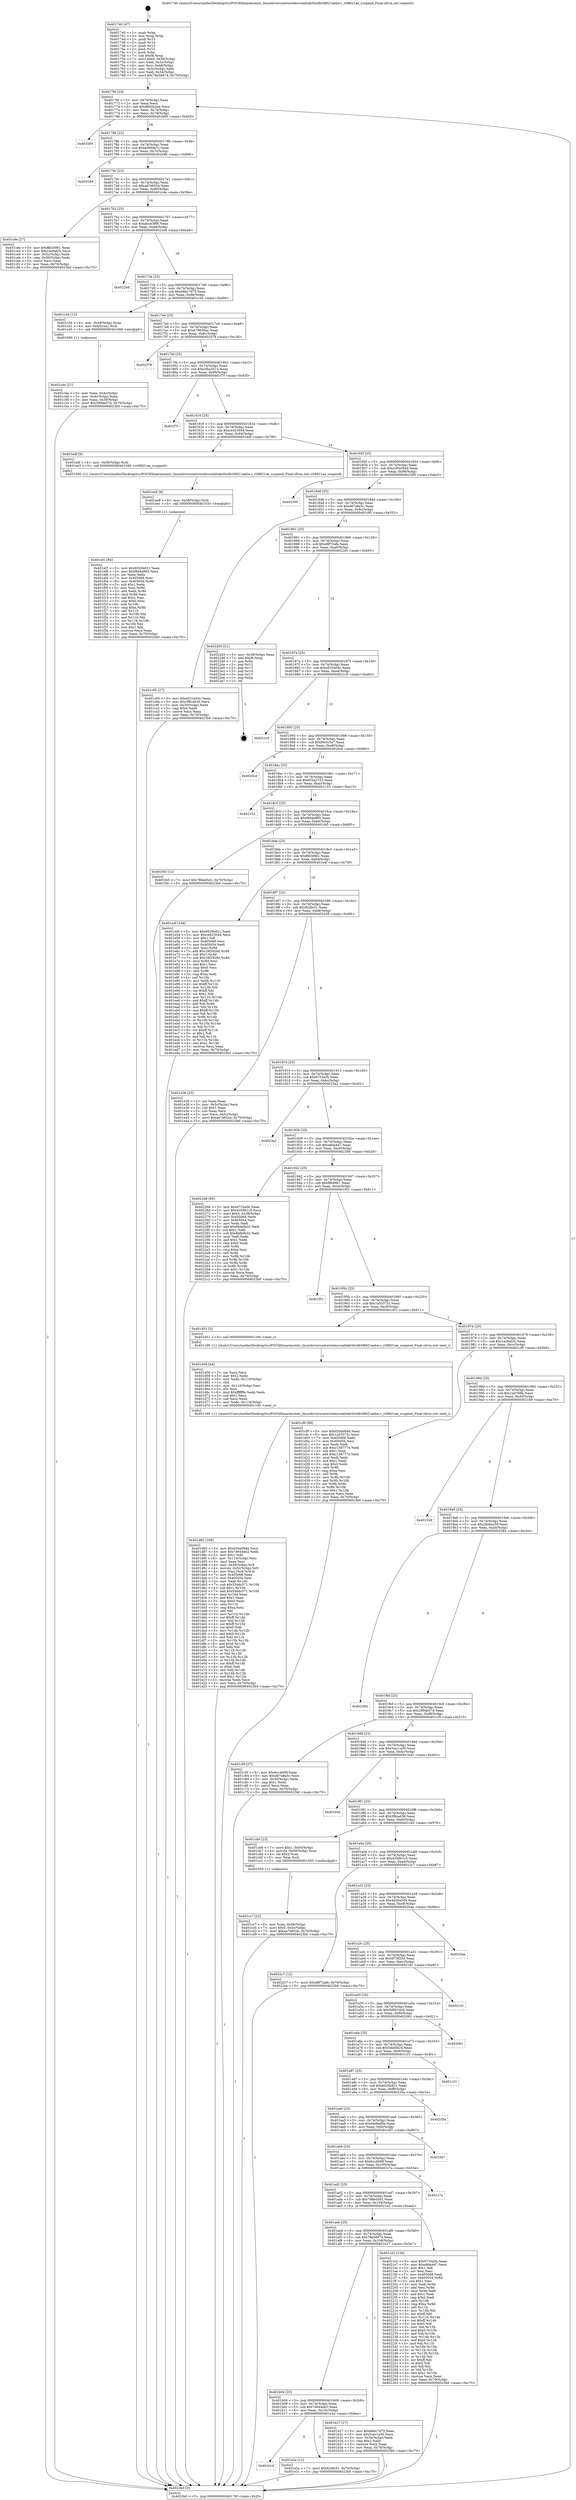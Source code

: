 digraph "0x401740" {
  label = "0x401740 (/mnt/c/Users/mathe/Desktop/tcc/POCII/binaries/extr_linuxdriversnetwirelessrealtekrtlwifirtl8821aehw.c_rtl8821ae_suspend_Final-ollvm.out::main(0))"
  labelloc = "t"
  node[shape=record]

  Entry [label="",width=0.3,height=0.3,shape=circle,fillcolor=black,style=filled]
  "0x40176f" [label="{
     0x40176f [23]\l
     | [instrs]\l
     &nbsp;&nbsp;0x40176f \<+3\>: mov -0x70(%rbp),%eax\l
     &nbsp;&nbsp;0x401772 \<+2\>: mov %eax,%ecx\l
     &nbsp;&nbsp;0x401774 \<+6\>: sub $0x9b92b2ea,%ecx\l
     &nbsp;&nbsp;0x40177a \<+3\>: mov %eax,-0x74(%rbp)\l
     &nbsp;&nbsp;0x40177d \<+3\>: mov %ecx,-0x78(%rbp)\l
     &nbsp;&nbsp;0x401780 \<+6\>: je 0000000000401b95 \<main+0x455\>\l
  }"]
  "0x401b95" [label="{
     0x401b95\l
  }", style=dashed]
  "0x401786" [label="{
     0x401786 [22]\l
     | [instrs]\l
     &nbsp;&nbsp;0x401786 \<+5\>: jmp 000000000040178b \<main+0x4b\>\l
     &nbsp;&nbsp;0x40178b \<+3\>: mov -0x74(%rbp),%eax\l
     &nbsp;&nbsp;0x40178e \<+5\>: sub $0xa0084e7c,%eax\l
     &nbsp;&nbsp;0x401793 \<+3\>: mov %eax,-0x7c(%rbp)\l
     &nbsp;&nbsp;0x401796 \<+6\>: je 0000000000402046 \<main+0x906\>\l
  }"]
  Exit [label="",width=0.3,height=0.3,shape=circle,fillcolor=black,style=filled,peripheries=2]
  "0x402046" [label="{
     0x402046\l
  }", style=dashed]
  "0x40179c" [label="{
     0x40179c [22]\l
     | [instrs]\l
     &nbsp;&nbsp;0x40179c \<+5\>: jmp 00000000004017a1 \<main+0x61\>\l
     &nbsp;&nbsp;0x4017a1 \<+3\>: mov -0x74(%rbp),%eax\l
     &nbsp;&nbsp;0x4017a4 \<+5\>: sub $0xaa7e652e,%eax\l
     &nbsp;&nbsp;0x4017a9 \<+3\>: mov %eax,-0x80(%rbp)\l
     &nbsp;&nbsp;0x4017ac \<+6\>: je 0000000000401cde \<main+0x59e\>\l
  }"]
  "0x401ef1" [label="{
     0x401ef1 [84]\l
     | [instrs]\l
     &nbsp;&nbsp;0x401ef1 \<+5\>: mov $0x6020b821,%eax\l
     &nbsp;&nbsp;0x401ef6 \<+5\>: mov $0xf8d4a985,%ecx\l
     &nbsp;&nbsp;0x401efb \<+2\>: xor %edx,%edx\l
     &nbsp;&nbsp;0x401efd \<+7\>: mov 0x405068,%esi\l
     &nbsp;&nbsp;0x401f04 \<+8\>: mov 0x405054,%r8d\l
     &nbsp;&nbsp;0x401f0c \<+3\>: sub $0x1,%edx\l
     &nbsp;&nbsp;0x401f0f \<+3\>: mov %esi,%r9d\l
     &nbsp;&nbsp;0x401f12 \<+3\>: add %edx,%r9d\l
     &nbsp;&nbsp;0x401f15 \<+4\>: imul %r9d,%esi\l
     &nbsp;&nbsp;0x401f19 \<+3\>: and $0x1,%esi\l
     &nbsp;&nbsp;0x401f1c \<+3\>: cmp $0x0,%esi\l
     &nbsp;&nbsp;0x401f1f \<+4\>: sete %r10b\l
     &nbsp;&nbsp;0x401f23 \<+4\>: cmp $0xa,%r8d\l
     &nbsp;&nbsp;0x401f27 \<+4\>: setl %r11b\l
     &nbsp;&nbsp;0x401f2b \<+3\>: mov %r10b,%bl\l
     &nbsp;&nbsp;0x401f2e \<+3\>: and %r11b,%bl\l
     &nbsp;&nbsp;0x401f31 \<+3\>: xor %r11b,%r10b\l
     &nbsp;&nbsp;0x401f34 \<+3\>: or %r10b,%bl\l
     &nbsp;&nbsp;0x401f37 \<+3\>: test $0x1,%bl\l
     &nbsp;&nbsp;0x401f3a \<+3\>: cmovne %ecx,%eax\l
     &nbsp;&nbsp;0x401f3d \<+3\>: mov %eax,-0x70(%rbp)\l
     &nbsp;&nbsp;0x401f40 \<+5\>: jmp 00000000004023b0 \<main+0xc70\>\l
  }"]
  "0x401cde" [label="{
     0x401cde [27]\l
     | [instrs]\l
     &nbsp;&nbsp;0x401cde \<+5\>: mov $0xffd349b1,%eax\l
     &nbsp;&nbsp;0x401ce3 \<+5\>: mov $0x1ac8af2b,%ecx\l
     &nbsp;&nbsp;0x401ce8 \<+3\>: mov -0x5c(%rbp),%edx\l
     &nbsp;&nbsp;0x401ceb \<+3\>: cmp -0x50(%rbp),%edx\l
     &nbsp;&nbsp;0x401cee \<+3\>: cmovl %ecx,%eax\l
     &nbsp;&nbsp;0x401cf1 \<+3\>: mov %eax,-0x70(%rbp)\l
     &nbsp;&nbsp;0x401cf4 \<+5\>: jmp 00000000004023b0 \<main+0xc70\>\l
  }"]
  "0x4017b2" [label="{
     0x4017b2 [25]\l
     | [instrs]\l
     &nbsp;&nbsp;0x4017b2 \<+5\>: jmp 00000000004017b7 \<main+0x77\>\l
     &nbsp;&nbsp;0x4017b7 \<+3\>: mov -0x74(%rbp),%eax\l
     &nbsp;&nbsp;0x4017ba \<+5\>: sub $0xaba43f66,%eax\l
     &nbsp;&nbsp;0x4017bf \<+6\>: mov %eax,-0x84(%rbp)\l
     &nbsp;&nbsp;0x4017c5 \<+6\>: je 00000000004022e8 \<main+0xba8\>\l
  }"]
  "0x401ee8" [label="{
     0x401ee8 [9]\l
     | [instrs]\l
     &nbsp;&nbsp;0x401ee8 \<+4\>: mov -0x58(%rbp),%rdi\l
     &nbsp;&nbsp;0x401eec \<+5\>: call 0000000000401030 \<free@plt\>\l
     | [calls]\l
     &nbsp;&nbsp;0x401030 \{1\} (unknown)\l
  }"]
  "0x4022e8" [label="{
     0x4022e8\l
  }", style=dashed]
  "0x4017cb" [label="{
     0x4017cb [25]\l
     | [instrs]\l
     &nbsp;&nbsp;0x4017cb \<+5\>: jmp 00000000004017d0 \<main+0x90\>\l
     &nbsp;&nbsp;0x4017d0 \<+3\>: mov -0x74(%rbp),%eax\l
     &nbsp;&nbsp;0x4017d3 \<+5\>: sub $0xb66c7d75,%eax\l
     &nbsp;&nbsp;0x4017d8 \<+6\>: mov %eax,-0x88(%rbp)\l
     &nbsp;&nbsp;0x4017de \<+6\>: je 0000000000401c3d \<main+0x4fd\>\l
  }"]
  "0x401b1d" [label="{
     0x401b1d\l
  }", style=dashed]
  "0x401c3d" [label="{
     0x401c3d [13]\l
     | [instrs]\l
     &nbsp;&nbsp;0x401c3d \<+4\>: mov -0x48(%rbp),%rax\l
     &nbsp;&nbsp;0x401c41 \<+4\>: mov 0x8(%rax),%rdi\l
     &nbsp;&nbsp;0x401c45 \<+5\>: call 0000000000401060 \<atoi@plt\>\l
     | [calls]\l
     &nbsp;&nbsp;0x401060 \{1\} (unknown)\l
  }"]
  "0x4017e4" [label="{
     0x4017e4 [25]\l
     | [instrs]\l
     &nbsp;&nbsp;0x4017e4 \<+5\>: jmp 00000000004017e9 \<main+0xa9\>\l
     &nbsp;&nbsp;0x4017e9 \<+3\>: mov -0x74(%rbp),%eax\l
     &nbsp;&nbsp;0x4017ec \<+5\>: sub $0xb79630ac,%eax\l
     &nbsp;&nbsp;0x4017f1 \<+6\>: mov %eax,-0x8c(%rbp)\l
     &nbsp;&nbsp;0x4017f7 \<+6\>: je 0000000000402378 \<main+0xc38\>\l
  }"]
  "0x401e2a" [label="{
     0x401e2a [12]\l
     | [instrs]\l
     &nbsp;&nbsp;0x401e2a \<+7\>: movl $0x82dfc51,-0x70(%rbp)\l
     &nbsp;&nbsp;0x401e31 \<+5\>: jmp 00000000004023b0 \<main+0xc70\>\l
  }"]
  "0x402378" [label="{
     0x402378\l
  }", style=dashed]
  "0x4017fd" [label="{
     0x4017fd [25]\l
     | [instrs]\l
     &nbsp;&nbsp;0x4017fd \<+5\>: jmp 0000000000401802 \<main+0xc2\>\l
     &nbsp;&nbsp;0x401802 \<+3\>: mov -0x74(%rbp),%eax\l
     &nbsp;&nbsp;0x401805 \<+5\>: sub $0xc0ba3514,%eax\l
     &nbsp;&nbsp;0x40180a \<+6\>: mov %eax,-0x90(%rbp)\l
     &nbsp;&nbsp;0x401810 \<+6\>: je 0000000000401f7f \<main+0x83f\>\l
  }"]
  "0x401d82" [label="{
     0x401d82 [168]\l
     | [instrs]\l
     &nbsp;&nbsp;0x401d82 \<+5\>: mov $0xd30a094d,%ecx\l
     &nbsp;&nbsp;0x401d87 \<+5\>: mov $0x7d644de2,%edx\l
     &nbsp;&nbsp;0x401d8c \<+3\>: mov $0x1,%dil\l
     &nbsp;&nbsp;0x401d8f \<+6\>: mov -0x114(%rbp),%esi\l
     &nbsp;&nbsp;0x401d95 \<+3\>: imul %eax,%esi\l
     &nbsp;&nbsp;0x401d98 \<+4\>: mov -0x58(%rbp),%r8\l
     &nbsp;&nbsp;0x401d9c \<+4\>: movslq -0x5c(%rbp),%r9\l
     &nbsp;&nbsp;0x401da0 \<+4\>: mov %esi,(%r8,%r9,4)\l
     &nbsp;&nbsp;0x401da4 \<+7\>: mov 0x405068,%eax\l
     &nbsp;&nbsp;0x401dab \<+7\>: mov 0x405054,%esi\l
     &nbsp;&nbsp;0x401db2 \<+3\>: mov %eax,%r10d\l
     &nbsp;&nbsp;0x401db5 \<+7\>: sub $0x53ddc571,%r10d\l
     &nbsp;&nbsp;0x401dbc \<+4\>: sub $0x1,%r10d\l
     &nbsp;&nbsp;0x401dc0 \<+7\>: add $0x53ddc571,%r10d\l
     &nbsp;&nbsp;0x401dc7 \<+4\>: imul %r10d,%eax\l
     &nbsp;&nbsp;0x401dcb \<+3\>: and $0x1,%eax\l
     &nbsp;&nbsp;0x401dce \<+3\>: cmp $0x0,%eax\l
     &nbsp;&nbsp;0x401dd1 \<+4\>: sete %r11b\l
     &nbsp;&nbsp;0x401dd5 \<+3\>: cmp $0xa,%esi\l
     &nbsp;&nbsp;0x401dd8 \<+3\>: setl %bl\l
     &nbsp;&nbsp;0x401ddb \<+3\>: mov %r11b,%r14b\l
     &nbsp;&nbsp;0x401dde \<+4\>: xor $0xff,%r14b\l
     &nbsp;&nbsp;0x401de2 \<+3\>: mov %bl,%r15b\l
     &nbsp;&nbsp;0x401de5 \<+4\>: xor $0xff,%r15b\l
     &nbsp;&nbsp;0x401de9 \<+4\>: xor $0x0,%dil\l
     &nbsp;&nbsp;0x401ded \<+3\>: mov %r14b,%r12b\l
     &nbsp;&nbsp;0x401df0 \<+4\>: and $0x0,%r12b\l
     &nbsp;&nbsp;0x401df4 \<+3\>: and %dil,%r11b\l
     &nbsp;&nbsp;0x401df7 \<+3\>: mov %r15b,%r13b\l
     &nbsp;&nbsp;0x401dfa \<+4\>: and $0x0,%r13b\l
     &nbsp;&nbsp;0x401dfe \<+3\>: and %dil,%bl\l
     &nbsp;&nbsp;0x401e01 \<+3\>: or %r11b,%r12b\l
     &nbsp;&nbsp;0x401e04 \<+3\>: or %bl,%r13b\l
     &nbsp;&nbsp;0x401e07 \<+3\>: xor %r13b,%r12b\l
     &nbsp;&nbsp;0x401e0a \<+3\>: or %r15b,%r14b\l
     &nbsp;&nbsp;0x401e0d \<+4\>: xor $0xff,%r14b\l
     &nbsp;&nbsp;0x401e11 \<+4\>: or $0x0,%dil\l
     &nbsp;&nbsp;0x401e15 \<+3\>: and %dil,%r14b\l
     &nbsp;&nbsp;0x401e18 \<+3\>: or %r14b,%r12b\l
     &nbsp;&nbsp;0x401e1b \<+4\>: test $0x1,%r12b\l
     &nbsp;&nbsp;0x401e1f \<+3\>: cmovne %edx,%ecx\l
     &nbsp;&nbsp;0x401e22 \<+3\>: mov %ecx,-0x70(%rbp)\l
     &nbsp;&nbsp;0x401e25 \<+5\>: jmp 00000000004023b0 \<main+0xc70\>\l
  }"]
  "0x401f7f" [label="{
     0x401f7f\l
  }", style=dashed]
  "0x401816" [label="{
     0x401816 [25]\l
     | [instrs]\l
     &nbsp;&nbsp;0x401816 \<+5\>: jmp 000000000040181b \<main+0xdb\>\l
     &nbsp;&nbsp;0x40181b \<+3\>: mov -0x74(%rbp),%eax\l
     &nbsp;&nbsp;0x40181e \<+5\>: sub $0xce423044,%eax\l
     &nbsp;&nbsp;0x401823 \<+6\>: mov %eax,-0x94(%rbp)\l
     &nbsp;&nbsp;0x401829 \<+6\>: je 0000000000401edf \<main+0x79f\>\l
  }"]
  "0x401d56" [label="{
     0x401d56 [44]\l
     | [instrs]\l
     &nbsp;&nbsp;0x401d56 \<+2\>: xor %ecx,%ecx\l
     &nbsp;&nbsp;0x401d58 \<+5\>: mov $0x2,%edx\l
     &nbsp;&nbsp;0x401d5d \<+6\>: mov %edx,-0x110(%rbp)\l
     &nbsp;&nbsp;0x401d63 \<+1\>: cltd\l
     &nbsp;&nbsp;0x401d64 \<+6\>: mov -0x110(%rbp),%esi\l
     &nbsp;&nbsp;0x401d6a \<+2\>: idiv %esi\l
     &nbsp;&nbsp;0x401d6c \<+6\>: imul $0xfffffffe,%edx,%edx\l
     &nbsp;&nbsp;0x401d72 \<+3\>: sub $0x1,%ecx\l
     &nbsp;&nbsp;0x401d75 \<+2\>: sub %ecx,%edx\l
     &nbsp;&nbsp;0x401d77 \<+6\>: mov %edx,-0x114(%rbp)\l
     &nbsp;&nbsp;0x401d7d \<+5\>: call 0000000000401160 \<next_i\>\l
     | [calls]\l
     &nbsp;&nbsp;0x401160 \{1\} (/mnt/c/Users/mathe/Desktop/tcc/POCII/binaries/extr_linuxdriversnetwirelessrealtekrtlwifirtl8821aehw.c_rtl8821ae_suspend_Final-ollvm.out::next_i)\l
  }"]
  "0x401edf" [label="{
     0x401edf [9]\l
     | [instrs]\l
     &nbsp;&nbsp;0x401edf \<+4\>: mov -0x58(%rbp),%rdi\l
     &nbsp;&nbsp;0x401ee3 \<+5\>: call 0000000000401580 \<rtl8821ae_suspend\>\l
     | [calls]\l
     &nbsp;&nbsp;0x401580 \{1\} (/mnt/c/Users/mathe/Desktop/tcc/POCII/binaries/extr_linuxdriversnetwirelessrealtekrtlwifirtl8821aehw.c_rtl8821ae_suspend_Final-ollvm.out::rtl8821ae_suspend)\l
  }"]
  "0x40182f" [label="{
     0x40182f [25]\l
     | [instrs]\l
     &nbsp;&nbsp;0x40182f \<+5\>: jmp 0000000000401834 \<main+0xf4\>\l
     &nbsp;&nbsp;0x401834 \<+3\>: mov -0x74(%rbp),%eax\l
     &nbsp;&nbsp;0x401837 \<+5\>: sub $0xd30a094d,%eax\l
     &nbsp;&nbsp;0x40183c \<+6\>: mov %eax,-0x98(%rbp)\l
     &nbsp;&nbsp;0x401842 \<+6\>: je 0000000000402300 \<main+0xbc0\>\l
  }"]
  "0x401cc7" [label="{
     0x401cc7 [23]\l
     | [instrs]\l
     &nbsp;&nbsp;0x401cc7 \<+4\>: mov %rax,-0x58(%rbp)\l
     &nbsp;&nbsp;0x401ccb \<+7\>: movl $0x0,-0x5c(%rbp)\l
     &nbsp;&nbsp;0x401cd2 \<+7\>: movl $0xaa7e652e,-0x70(%rbp)\l
     &nbsp;&nbsp;0x401cd9 \<+5\>: jmp 00000000004023b0 \<main+0xc70\>\l
  }"]
  "0x402300" [label="{
     0x402300\l
  }", style=dashed]
  "0x401848" [label="{
     0x401848 [25]\l
     | [instrs]\l
     &nbsp;&nbsp;0x401848 \<+5\>: jmp 000000000040184d \<main+0x10d\>\l
     &nbsp;&nbsp;0x40184d \<+3\>: mov -0x74(%rbp),%eax\l
     &nbsp;&nbsp;0x401850 \<+5\>: sub $0xd67e8a5c,%eax\l
     &nbsp;&nbsp;0x401855 \<+6\>: mov %eax,-0x9c(%rbp)\l
     &nbsp;&nbsp;0x40185b \<+6\>: je 0000000000401c95 \<main+0x555\>\l
  }"]
  "0x401c4a" [label="{
     0x401c4a [21]\l
     | [instrs]\l
     &nbsp;&nbsp;0x401c4a \<+3\>: mov %eax,-0x4c(%rbp)\l
     &nbsp;&nbsp;0x401c4d \<+3\>: mov -0x4c(%rbp),%eax\l
     &nbsp;&nbsp;0x401c50 \<+3\>: mov %eax,-0x30(%rbp)\l
     &nbsp;&nbsp;0x401c53 \<+7\>: movl $0x399de57d,-0x70(%rbp)\l
     &nbsp;&nbsp;0x401c5a \<+5\>: jmp 00000000004023b0 \<main+0xc70\>\l
  }"]
  "0x401c95" [label="{
     0x401c95 [27]\l
     | [instrs]\l
     &nbsp;&nbsp;0x401c95 \<+5\>: mov $0xe531b04c,%eax\l
     &nbsp;&nbsp;0x401c9a \<+5\>: mov $0x3f8ca636,%ecx\l
     &nbsp;&nbsp;0x401c9f \<+3\>: mov -0x30(%rbp),%edx\l
     &nbsp;&nbsp;0x401ca2 \<+3\>: cmp $0x0,%edx\l
     &nbsp;&nbsp;0x401ca5 \<+3\>: cmove %ecx,%eax\l
     &nbsp;&nbsp;0x401ca8 \<+3\>: mov %eax,-0x70(%rbp)\l
     &nbsp;&nbsp;0x401cab \<+5\>: jmp 00000000004023b0 \<main+0xc70\>\l
  }"]
  "0x401861" [label="{
     0x401861 [25]\l
     | [instrs]\l
     &nbsp;&nbsp;0x401861 \<+5\>: jmp 0000000000401866 \<main+0x126\>\l
     &nbsp;&nbsp;0x401866 \<+3\>: mov -0x74(%rbp),%eax\l
     &nbsp;&nbsp;0x401869 \<+5\>: sub $0xd8f72afe,%eax\l
     &nbsp;&nbsp;0x40186e \<+6\>: mov %eax,-0xa0(%rbp)\l
     &nbsp;&nbsp;0x401874 \<+6\>: je 00000000004022d3 \<main+0xb93\>\l
  }"]
  "0x401740" [label="{
     0x401740 [47]\l
     | [instrs]\l
     &nbsp;&nbsp;0x401740 \<+1\>: push %rbp\l
     &nbsp;&nbsp;0x401741 \<+3\>: mov %rsp,%rbp\l
     &nbsp;&nbsp;0x401744 \<+2\>: push %r15\l
     &nbsp;&nbsp;0x401746 \<+2\>: push %r14\l
     &nbsp;&nbsp;0x401748 \<+2\>: push %r13\l
     &nbsp;&nbsp;0x40174a \<+2\>: push %r12\l
     &nbsp;&nbsp;0x40174c \<+1\>: push %rbx\l
     &nbsp;&nbsp;0x40174d \<+7\>: sub $0xf8,%rsp\l
     &nbsp;&nbsp;0x401754 \<+7\>: movl $0x0,-0x38(%rbp)\l
     &nbsp;&nbsp;0x40175b \<+3\>: mov %edi,-0x3c(%rbp)\l
     &nbsp;&nbsp;0x40175e \<+4\>: mov %rsi,-0x48(%rbp)\l
     &nbsp;&nbsp;0x401762 \<+3\>: mov -0x3c(%rbp),%edi\l
     &nbsp;&nbsp;0x401765 \<+3\>: mov %edi,-0x34(%rbp)\l
     &nbsp;&nbsp;0x401768 \<+7\>: movl $0x78a58874,-0x70(%rbp)\l
  }"]
  "0x4022d3" [label="{
     0x4022d3 [21]\l
     | [instrs]\l
     &nbsp;&nbsp;0x4022d3 \<+3\>: mov -0x38(%rbp),%eax\l
     &nbsp;&nbsp;0x4022d6 \<+7\>: add $0xf8,%rsp\l
     &nbsp;&nbsp;0x4022dd \<+1\>: pop %rbx\l
     &nbsp;&nbsp;0x4022de \<+2\>: pop %r12\l
     &nbsp;&nbsp;0x4022e0 \<+2\>: pop %r13\l
     &nbsp;&nbsp;0x4022e2 \<+2\>: pop %r14\l
     &nbsp;&nbsp;0x4022e4 \<+2\>: pop %r15\l
     &nbsp;&nbsp;0x4022e6 \<+1\>: pop %rbp\l
     &nbsp;&nbsp;0x4022e7 \<+1\>: ret\l
  }"]
  "0x40187a" [label="{
     0x40187a [25]\l
     | [instrs]\l
     &nbsp;&nbsp;0x40187a \<+5\>: jmp 000000000040187f \<main+0x13f\>\l
     &nbsp;&nbsp;0x40187f \<+3\>: mov -0x74(%rbp),%eax\l
     &nbsp;&nbsp;0x401882 \<+5\>: sub $0xe531b04c,%eax\l
     &nbsp;&nbsp;0x401887 \<+6\>: mov %eax,-0xa4(%rbp)\l
     &nbsp;&nbsp;0x40188d \<+6\>: je 00000000004021c5 \<main+0xa85\>\l
  }"]
  "0x4023b0" [label="{
     0x4023b0 [5]\l
     | [instrs]\l
     &nbsp;&nbsp;0x4023b0 \<+5\>: jmp 000000000040176f \<main+0x2f\>\l
  }"]
  "0x4021c5" [label="{
     0x4021c5\l
  }", style=dashed]
  "0x401893" [label="{
     0x401893 [25]\l
     | [instrs]\l
     &nbsp;&nbsp;0x401893 \<+5\>: jmp 0000000000401898 \<main+0x158\>\l
     &nbsp;&nbsp;0x401898 \<+3\>: mov -0x74(%rbp),%eax\l
     &nbsp;&nbsp;0x40189b \<+5\>: sub $0xf0e3c5a7,%eax\l
     &nbsp;&nbsp;0x4018a0 \<+6\>: mov %eax,-0xa8(%rbp)\l
     &nbsp;&nbsp;0x4018a6 \<+6\>: je 00000000004020cd \<main+0x98d\>\l
  }"]
  "0x401b04" [label="{
     0x401b04 [25]\l
     | [instrs]\l
     &nbsp;&nbsp;0x401b04 \<+5\>: jmp 0000000000401b09 \<main+0x3c9\>\l
     &nbsp;&nbsp;0x401b09 \<+3\>: mov -0x74(%rbp),%eax\l
     &nbsp;&nbsp;0x401b0c \<+5\>: sub $0x7d644de2,%eax\l
     &nbsp;&nbsp;0x401b11 \<+6\>: mov %eax,-0x10c(%rbp)\l
     &nbsp;&nbsp;0x401b17 \<+6\>: je 0000000000401e2a \<main+0x6ea\>\l
  }"]
  "0x4020cd" [label="{
     0x4020cd\l
  }", style=dashed]
  "0x4018ac" [label="{
     0x4018ac [25]\l
     | [instrs]\l
     &nbsp;&nbsp;0x4018ac \<+5\>: jmp 00000000004018b1 \<main+0x171\>\l
     &nbsp;&nbsp;0x4018b1 \<+3\>: mov -0x74(%rbp),%eax\l
     &nbsp;&nbsp;0x4018b4 \<+5\>: sub $0xf32a2723,%eax\l
     &nbsp;&nbsp;0x4018b9 \<+6\>: mov %eax,-0xac(%rbp)\l
     &nbsp;&nbsp;0x4018bf \<+6\>: je 0000000000402153 \<main+0xa13\>\l
  }"]
  "0x401b27" [label="{
     0x401b27 [27]\l
     | [instrs]\l
     &nbsp;&nbsp;0x401b27 \<+5\>: mov $0xb66c7d75,%eax\l
     &nbsp;&nbsp;0x401b2c \<+5\>: mov $0x3cac1a30,%ecx\l
     &nbsp;&nbsp;0x401b31 \<+3\>: mov -0x34(%rbp),%edx\l
     &nbsp;&nbsp;0x401b34 \<+3\>: cmp $0x2,%edx\l
     &nbsp;&nbsp;0x401b37 \<+3\>: cmovne %ecx,%eax\l
     &nbsp;&nbsp;0x401b3a \<+3\>: mov %eax,-0x70(%rbp)\l
     &nbsp;&nbsp;0x401b3d \<+5\>: jmp 00000000004023b0 \<main+0xc70\>\l
  }"]
  "0x402153" [label="{
     0x402153\l
  }", style=dashed]
  "0x4018c5" [label="{
     0x4018c5 [25]\l
     | [instrs]\l
     &nbsp;&nbsp;0x4018c5 \<+5\>: jmp 00000000004018ca \<main+0x18a\>\l
     &nbsp;&nbsp;0x4018ca \<+3\>: mov -0x74(%rbp),%eax\l
     &nbsp;&nbsp;0x4018cd \<+5\>: sub $0xf8d4a985,%eax\l
     &nbsp;&nbsp;0x4018d2 \<+6\>: mov %eax,-0xb0(%rbp)\l
     &nbsp;&nbsp;0x4018d8 \<+6\>: je 0000000000401f45 \<main+0x805\>\l
  }"]
  "0x401aeb" [label="{
     0x401aeb [25]\l
     | [instrs]\l
     &nbsp;&nbsp;0x401aeb \<+5\>: jmp 0000000000401af0 \<main+0x3b0\>\l
     &nbsp;&nbsp;0x401af0 \<+3\>: mov -0x74(%rbp),%eax\l
     &nbsp;&nbsp;0x401af3 \<+5\>: sub $0x78a58874,%eax\l
     &nbsp;&nbsp;0x401af8 \<+6\>: mov %eax,-0x108(%rbp)\l
     &nbsp;&nbsp;0x401afe \<+6\>: je 0000000000401b27 \<main+0x3e7\>\l
  }"]
  "0x401f45" [label="{
     0x401f45 [12]\l
     | [instrs]\l
     &nbsp;&nbsp;0x401f45 \<+7\>: movl $0x788ed5d1,-0x70(%rbp)\l
     &nbsp;&nbsp;0x401f4c \<+5\>: jmp 00000000004023b0 \<main+0xc70\>\l
  }"]
  "0x4018de" [label="{
     0x4018de [25]\l
     | [instrs]\l
     &nbsp;&nbsp;0x4018de \<+5\>: jmp 00000000004018e3 \<main+0x1a3\>\l
     &nbsp;&nbsp;0x4018e3 \<+3\>: mov -0x74(%rbp),%eax\l
     &nbsp;&nbsp;0x4018e6 \<+5\>: sub $0xffd349b1,%eax\l
     &nbsp;&nbsp;0x4018eb \<+6\>: mov %eax,-0xb4(%rbp)\l
     &nbsp;&nbsp;0x4018f1 \<+6\>: je 0000000000401e4f \<main+0x70f\>\l
  }"]
  "0x4021e2" [label="{
     0x4021e2 [134]\l
     | [instrs]\l
     &nbsp;&nbsp;0x4021e2 \<+5\>: mov $0x9733a5b,%eax\l
     &nbsp;&nbsp;0x4021e7 \<+5\>: mov $0xa8da447,%ecx\l
     &nbsp;&nbsp;0x4021ec \<+2\>: mov $0x1,%dl\l
     &nbsp;&nbsp;0x4021ee \<+2\>: xor %esi,%esi\l
     &nbsp;&nbsp;0x4021f0 \<+7\>: mov 0x405068,%edi\l
     &nbsp;&nbsp;0x4021f7 \<+8\>: mov 0x405054,%r8d\l
     &nbsp;&nbsp;0x4021ff \<+3\>: sub $0x1,%esi\l
     &nbsp;&nbsp;0x402202 \<+3\>: mov %edi,%r9d\l
     &nbsp;&nbsp;0x402205 \<+3\>: add %esi,%r9d\l
     &nbsp;&nbsp;0x402208 \<+4\>: imul %r9d,%edi\l
     &nbsp;&nbsp;0x40220c \<+3\>: and $0x1,%edi\l
     &nbsp;&nbsp;0x40220f \<+3\>: cmp $0x0,%edi\l
     &nbsp;&nbsp;0x402212 \<+4\>: sete %r10b\l
     &nbsp;&nbsp;0x402216 \<+4\>: cmp $0xa,%r8d\l
     &nbsp;&nbsp;0x40221a \<+4\>: setl %r11b\l
     &nbsp;&nbsp;0x40221e \<+3\>: mov %r10b,%bl\l
     &nbsp;&nbsp;0x402221 \<+3\>: xor $0xff,%bl\l
     &nbsp;&nbsp;0x402224 \<+3\>: mov %r11b,%r14b\l
     &nbsp;&nbsp;0x402227 \<+4\>: xor $0xff,%r14b\l
     &nbsp;&nbsp;0x40222b \<+3\>: xor $0x0,%dl\l
     &nbsp;&nbsp;0x40222e \<+3\>: mov %bl,%r15b\l
     &nbsp;&nbsp;0x402231 \<+4\>: and $0x0,%r15b\l
     &nbsp;&nbsp;0x402235 \<+3\>: and %dl,%r10b\l
     &nbsp;&nbsp;0x402238 \<+3\>: mov %r14b,%r12b\l
     &nbsp;&nbsp;0x40223b \<+4\>: and $0x0,%r12b\l
     &nbsp;&nbsp;0x40223f \<+3\>: and %dl,%r11b\l
     &nbsp;&nbsp;0x402242 \<+3\>: or %r10b,%r15b\l
     &nbsp;&nbsp;0x402245 \<+3\>: or %r11b,%r12b\l
     &nbsp;&nbsp;0x402248 \<+3\>: xor %r12b,%r15b\l
     &nbsp;&nbsp;0x40224b \<+3\>: or %r14b,%bl\l
     &nbsp;&nbsp;0x40224e \<+3\>: xor $0xff,%bl\l
     &nbsp;&nbsp;0x402251 \<+3\>: or $0x0,%dl\l
     &nbsp;&nbsp;0x402254 \<+2\>: and %dl,%bl\l
     &nbsp;&nbsp;0x402256 \<+3\>: or %bl,%r15b\l
     &nbsp;&nbsp;0x402259 \<+4\>: test $0x1,%r15b\l
     &nbsp;&nbsp;0x40225d \<+3\>: cmovne %ecx,%eax\l
     &nbsp;&nbsp;0x402260 \<+3\>: mov %eax,-0x70(%rbp)\l
     &nbsp;&nbsp;0x402263 \<+5\>: jmp 00000000004023b0 \<main+0xc70\>\l
  }"]
  "0x401e4f" [label="{
     0x401e4f [144]\l
     | [instrs]\l
     &nbsp;&nbsp;0x401e4f \<+5\>: mov $0x6020b821,%eax\l
     &nbsp;&nbsp;0x401e54 \<+5\>: mov $0xce423044,%ecx\l
     &nbsp;&nbsp;0x401e59 \<+2\>: mov $0x1,%dl\l
     &nbsp;&nbsp;0x401e5b \<+7\>: mov 0x405068,%esi\l
     &nbsp;&nbsp;0x401e62 \<+7\>: mov 0x405054,%edi\l
     &nbsp;&nbsp;0x401e69 \<+3\>: mov %esi,%r8d\l
     &nbsp;&nbsp;0x401e6c \<+7\>: add $0x19f2928d,%r8d\l
     &nbsp;&nbsp;0x401e73 \<+4\>: sub $0x1,%r8d\l
     &nbsp;&nbsp;0x401e77 \<+7\>: sub $0x19f2928d,%r8d\l
     &nbsp;&nbsp;0x401e7e \<+4\>: imul %r8d,%esi\l
     &nbsp;&nbsp;0x401e82 \<+3\>: and $0x1,%esi\l
     &nbsp;&nbsp;0x401e85 \<+3\>: cmp $0x0,%esi\l
     &nbsp;&nbsp;0x401e88 \<+4\>: sete %r9b\l
     &nbsp;&nbsp;0x401e8c \<+3\>: cmp $0xa,%edi\l
     &nbsp;&nbsp;0x401e8f \<+4\>: setl %r10b\l
     &nbsp;&nbsp;0x401e93 \<+3\>: mov %r9b,%r11b\l
     &nbsp;&nbsp;0x401e96 \<+4\>: xor $0xff,%r11b\l
     &nbsp;&nbsp;0x401e9a \<+3\>: mov %r10b,%bl\l
     &nbsp;&nbsp;0x401e9d \<+3\>: xor $0xff,%bl\l
     &nbsp;&nbsp;0x401ea0 \<+3\>: xor $0x1,%dl\l
     &nbsp;&nbsp;0x401ea3 \<+3\>: mov %r11b,%r14b\l
     &nbsp;&nbsp;0x401ea6 \<+4\>: and $0xff,%r14b\l
     &nbsp;&nbsp;0x401eaa \<+3\>: and %dl,%r9b\l
     &nbsp;&nbsp;0x401ead \<+3\>: mov %bl,%r15b\l
     &nbsp;&nbsp;0x401eb0 \<+4\>: and $0xff,%r15b\l
     &nbsp;&nbsp;0x401eb4 \<+3\>: and %dl,%r10b\l
     &nbsp;&nbsp;0x401eb7 \<+3\>: or %r9b,%r14b\l
     &nbsp;&nbsp;0x401eba \<+3\>: or %r10b,%r15b\l
     &nbsp;&nbsp;0x401ebd \<+3\>: xor %r15b,%r14b\l
     &nbsp;&nbsp;0x401ec0 \<+3\>: or %bl,%r11b\l
     &nbsp;&nbsp;0x401ec3 \<+4\>: xor $0xff,%r11b\l
     &nbsp;&nbsp;0x401ec7 \<+3\>: or $0x1,%dl\l
     &nbsp;&nbsp;0x401eca \<+3\>: and %dl,%r11b\l
     &nbsp;&nbsp;0x401ecd \<+3\>: or %r11b,%r14b\l
     &nbsp;&nbsp;0x401ed0 \<+4\>: test $0x1,%r14b\l
     &nbsp;&nbsp;0x401ed4 \<+3\>: cmovne %ecx,%eax\l
     &nbsp;&nbsp;0x401ed7 \<+3\>: mov %eax,-0x70(%rbp)\l
     &nbsp;&nbsp;0x401eda \<+5\>: jmp 00000000004023b0 \<main+0xc70\>\l
  }"]
  "0x4018f7" [label="{
     0x4018f7 [25]\l
     | [instrs]\l
     &nbsp;&nbsp;0x4018f7 \<+5\>: jmp 00000000004018fc \<main+0x1bc\>\l
     &nbsp;&nbsp;0x4018fc \<+3\>: mov -0x74(%rbp),%eax\l
     &nbsp;&nbsp;0x4018ff \<+5\>: sub $0x82dfc51,%eax\l
     &nbsp;&nbsp;0x401904 \<+6\>: mov %eax,-0xb8(%rbp)\l
     &nbsp;&nbsp;0x40190a \<+6\>: je 0000000000401e36 \<main+0x6f6\>\l
  }"]
  "0x401ad2" [label="{
     0x401ad2 [25]\l
     | [instrs]\l
     &nbsp;&nbsp;0x401ad2 \<+5\>: jmp 0000000000401ad7 \<main+0x397\>\l
     &nbsp;&nbsp;0x401ad7 \<+3\>: mov -0x74(%rbp),%eax\l
     &nbsp;&nbsp;0x401ada \<+5\>: sub $0x788ed5d1,%eax\l
     &nbsp;&nbsp;0x401adf \<+6\>: mov %eax,-0x104(%rbp)\l
     &nbsp;&nbsp;0x401ae5 \<+6\>: je 00000000004021e2 \<main+0xaa2\>\l
  }"]
  "0x401e36" [label="{
     0x401e36 [25]\l
     | [instrs]\l
     &nbsp;&nbsp;0x401e36 \<+2\>: xor %eax,%eax\l
     &nbsp;&nbsp;0x401e38 \<+3\>: mov -0x5c(%rbp),%ecx\l
     &nbsp;&nbsp;0x401e3b \<+3\>: sub $0x1,%eax\l
     &nbsp;&nbsp;0x401e3e \<+2\>: sub %eax,%ecx\l
     &nbsp;&nbsp;0x401e40 \<+3\>: mov %ecx,-0x5c(%rbp)\l
     &nbsp;&nbsp;0x401e43 \<+7\>: movl $0xaa7e652e,-0x70(%rbp)\l
     &nbsp;&nbsp;0x401e4a \<+5\>: jmp 00000000004023b0 \<main+0xc70\>\l
  }"]
  "0x401910" [label="{
     0x401910 [25]\l
     | [instrs]\l
     &nbsp;&nbsp;0x401910 \<+5\>: jmp 0000000000401915 \<main+0x1d5\>\l
     &nbsp;&nbsp;0x401915 \<+3\>: mov -0x74(%rbp),%eax\l
     &nbsp;&nbsp;0x401918 \<+5\>: sub $0x9733a5b,%eax\l
     &nbsp;&nbsp;0x40191d \<+6\>: mov %eax,-0xbc(%rbp)\l
     &nbsp;&nbsp;0x401923 \<+6\>: je 00000000004023a2 \<main+0xc62\>\l
  }"]
  "0x401c7a" [label="{
     0x401c7a\l
  }", style=dashed]
  "0x4023a2" [label="{
     0x4023a2\l
  }", style=dashed]
  "0x401929" [label="{
     0x401929 [25]\l
     | [instrs]\l
     &nbsp;&nbsp;0x401929 \<+5\>: jmp 000000000040192e \<main+0x1ee\>\l
     &nbsp;&nbsp;0x40192e \<+3\>: mov -0x74(%rbp),%eax\l
     &nbsp;&nbsp;0x401931 \<+5\>: sub $0xa8da447,%eax\l
     &nbsp;&nbsp;0x401936 \<+6\>: mov %eax,-0xc0(%rbp)\l
     &nbsp;&nbsp;0x40193c \<+6\>: je 0000000000402268 \<main+0xb28\>\l
  }"]
  "0x401ab9" [label="{
     0x401ab9 [25]\l
     | [instrs]\l
     &nbsp;&nbsp;0x401ab9 \<+5\>: jmp 0000000000401abe \<main+0x37e\>\l
     &nbsp;&nbsp;0x401abe \<+3\>: mov -0x74(%rbp),%eax\l
     &nbsp;&nbsp;0x401ac1 \<+5\>: sub $0x6cc4fd9f,%eax\l
     &nbsp;&nbsp;0x401ac6 \<+6\>: mov %eax,-0x100(%rbp)\l
     &nbsp;&nbsp;0x401acc \<+6\>: je 0000000000401c7a \<main+0x53a\>\l
  }"]
  "0x402268" [label="{
     0x402268 [95]\l
     | [instrs]\l
     &nbsp;&nbsp;0x402268 \<+5\>: mov $0x9733a5b,%eax\l
     &nbsp;&nbsp;0x40226d \<+5\>: mov $0x4358b1c5,%ecx\l
     &nbsp;&nbsp;0x402272 \<+7\>: movl $0x0,-0x38(%rbp)\l
     &nbsp;&nbsp;0x402279 \<+7\>: mov 0x405068,%edx\l
     &nbsp;&nbsp;0x402280 \<+7\>: mov 0x405054,%esi\l
     &nbsp;&nbsp;0x402287 \<+2\>: mov %edx,%edi\l
     &nbsp;&nbsp;0x402289 \<+6\>: add $0x8bfa0b32,%edi\l
     &nbsp;&nbsp;0x40228f \<+3\>: sub $0x1,%edi\l
     &nbsp;&nbsp;0x402292 \<+6\>: sub $0x8bfa0b32,%edi\l
     &nbsp;&nbsp;0x402298 \<+3\>: imul %edi,%edx\l
     &nbsp;&nbsp;0x40229b \<+3\>: and $0x1,%edx\l
     &nbsp;&nbsp;0x40229e \<+3\>: cmp $0x0,%edx\l
     &nbsp;&nbsp;0x4022a1 \<+4\>: sete %r8b\l
     &nbsp;&nbsp;0x4022a5 \<+3\>: cmp $0xa,%esi\l
     &nbsp;&nbsp;0x4022a8 \<+4\>: setl %r9b\l
     &nbsp;&nbsp;0x4022ac \<+3\>: mov %r8b,%r10b\l
     &nbsp;&nbsp;0x4022af \<+3\>: and %r9b,%r10b\l
     &nbsp;&nbsp;0x4022b2 \<+3\>: xor %r9b,%r8b\l
     &nbsp;&nbsp;0x4022b5 \<+3\>: or %r8b,%r10b\l
     &nbsp;&nbsp;0x4022b8 \<+4\>: test $0x1,%r10b\l
     &nbsp;&nbsp;0x4022bc \<+3\>: cmovne %ecx,%eax\l
     &nbsp;&nbsp;0x4022bf \<+3\>: mov %eax,-0x70(%rbp)\l
     &nbsp;&nbsp;0x4022c2 \<+5\>: jmp 00000000004023b0 \<main+0xc70\>\l
  }"]
  "0x401942" [label="{
     0x401942 [25]\l
     | [instrs]\l
     &nbsp;&nbsp;0x401942 \<+5\>: jmp 0000000000401947 \<main+0x207\>\l
     &nbsp;&nbsp;0x401947 \<+3\>: mov -0x74(%rbp),%eax\l
     &nbsp;&nbsp;0x40194a \<+5\>: sub $0xf8b89b7,%eax\l
     &nbsp;&nbsp;0x40194f \<+6\>: mov %eax,-0xc4(%rbp)\l
     &nbsp;&nbsp;0x401955 \<+6\>: je 0000000000401f51 \<main+0x811\>\l
  }"]
  "0x401fd7" [label="{
     0x401fd7\l
  }", style=dashed]
  "0x401f51" [label="{
     0x401f51\l
  }", style=dashed]
  "0x40195b" [label="{
     0x40195b [25]\l
     | [instrs]\l
     &nbsp;&nbsp;0x40195b \<+5\>: jmp 0000000000401960 \<main+0x220\>\l
     &nbsp;&nbsp;0x401960 \<+3\>: mov -0x74(%rbp),%eax\l
     &nbsp;&nbsp;0x401963 \<+5\>: sub $0x1a55372c,%eax\l
     &nbsp;&nbsp;0x401968 \<+6\>: mov %eax,-0xc8(%rbp)\l
     &nbsp;&nbsp;0x40196e \<+6\>: je 0000000000401d51 \<main+0x611\>\l
  }"]
  "0x401aa0" [label="{
     0x401aa0 [25]\l
     | [instrs]\l
     &nbsp;&nbsp;0x401aa0 \<+5\>: jmp 0000000000401aa5 \<main+0x365\>\l
     &nbsp;&nbsp;0x401aa5 \<+3\>: mov -0x74(%rbp),%eax\l
     &nbsp;&nbsp;0x401aa8 \<+5\>: sub $0x64dbef0e,%eax\l
     &nbsp;&nbsp;0x401aad \<+6\>: mov %eax,-0xfc(%rbp)\l
     &nbsp;&nbsp;0x401ab3 \<+6\>: je 0000000000401fd7 \<main+0x897\>\l
  }"]
  "0x401d51" [label="{
     0x401d51 [5]\l
     | [instrs]\l
     &nbsp;&nbsp;0x401d51 \<+5\>: call 0000000000401160 \<next_i\>\l
     | [calls]\l
     &nbsp;&nbsp;0x401160 \{1\} (/mnt/c/Users/mathe/Desktop/tcc/POCII/binaries/extr_linuxdriversnetwirelessrealtekrtlwifirtl8821aehw.c_rtl8821ae_suspend_Final-ollvm.out::next_i)\l
  }"]
  "0x401974" [label="{
     0x401974 [25]\l
     | [instrs]\l
     &nbsp;&nbsp;0x401974 \<+5\>: jmp 0000000000401979 \<main+0x239\>\l
     &nbsp;&nbsp;0x401979 \<+3\>: mov -0x74(%rbp),%eax\l
     &nbsp;&nbsp;0x40197c \<+5\>: sub $0x1ac8af2b,%eax\l
     &nbsp;&nbsp;0x401981 \<+6\>: mov %eax,-0xcc(%rbp)\l
     &nbsp;&nbsp;0x401987 \<+6\>: je 0000000000401cf9 \<main+0x5b9\>\l
  }"]
  "0x40235a" [label="{
     0x40235a\l
  }", style=dashed]
  "0x401cf9" [label="{
     0x401cf9 [88]\l
     | [instrs]\l
     &nbsp;&nbsp;0x401cf9 \<+5\>: mov $0xd30a094d,%eax\l
     &nbsp;&nbsp;0x401cfe \<+5\>: mov $0x1a55372c,%ecx\l
     &nbsp;&nbsp;0x401d03 \<+7\>: mov 0x405068,%edx\l
     &nbsp;&nbsp;0x401d0a \<+7\>: mov 0x405054,%esi\l
     &nbsp;&nbsp;0x401d11 \<+2\>: mov %edx,%edi\l
     &nbsp;&nbsp;0x401d13 \<+6\>: sub $0xc159777e,%edi\l
     &nbsp;&nbsp;0x401d19 \<+3\>: sub $0x1,%edi\l
     &nbsp;&nbsp;0x401d1c \<+6\>: add $0xc159777e,%edi\l
     &nbsp;&nbsp;0x401d22 \<+3\>: imul %edi,%edx\l
     &nbsp;&nbsp;0x401d25 \<+3\>: and $0x1,%edx\l
     &nbsp;&nbsp;0x401d28 \<+3\>: cmp $0x0,%edx\l
     &nbsp;&nbsp;0x401d2b \<+4\>: sete %r8b\l
     &nbsp;&nbsp;0x401d2f \<+3\>: cmp $0xa,%esi\l
     &nbsp;&nbsp;0x401d32 \<+4\>: setl %r9b\l
     &nbsp;&nbsp;0x401d36 \<+3\>: mov %r8b,%r10b\l
     &nbsp;&nbsp;0x401d39 \<+3\>: and %r9b,%r10b\l
     &nbsp;&nbsp;0x401d3c \<+3\>: xor %r9b,%r8b\l
     &nbsp;&nbsp;0x401d3f \<+3\>: or %r8b,%r10b\l
     &nbsp;&nbsp;0x401d42 \<+4\>: test $0x1,%r10b\l
     &nbsp;&nbsp;0x401d46 \<+3\>: cmovne %ecx,%eax\l
     &nbsp;&nbsp;0x401d49 \<+3\>: mov %eax,-0x70(%rbp)\l
     &nbsp;&nbsp;0x401d4c \<+5\>: jmp 00000000004023b0 \<main+0xc70\>\l
  }"]
  "0x40198d" [label="{
     0x40198d [25]\l
     | [instrs]\l
     &nbsp;&nbsp;0x40198d \<+5\>: jmp 0000000000401992 \<main+0x252\>\l
     &nbsp;&nbsp;0x401992 \<+3\>: mov -0x74(%rbp),%eax\l
     &nbsp;&nbsp;0x401995 \<+5\>: sub $0x1ad7fdfa,%eax\l
     &nbsp;&nbsp;0x40199a \<+6\>: mov %eax,-0xd0(%rbp)\l
     &nbsp;&nbsp;0x4019a0 \<+6\>: je 00000000004021b9 \<main+0xa79\>\l
  }"]
  "0x401a87" [label="{
     0x401a87 [25]\l
     | [instrs]\l
     &nbsp;&nbsp;0x401a87 \<+5\>: jmp 0000000000401a8c \<main+0x34c\>\l
     &nbsp;&nbsp;0x401a8c \<+3\>: mov -0x74(%rbp),%eax\l
     &nbsp;&nbsp;0x401a8f \<+5\>: sub $0x6020b821,%eax\l
     &nbsp;&nbsp;0x401a94 \<+6\>: mov %eax,-0xf8(%rbp)\l
     &nbsp;&nbsp;0x401a9a \<+6\>: je 000000000040235a \<main+0xc1a\>\l
  }"]
  "0x4021b9" [label="{
     0x4021b9\l
  }", style=dashed]
  "0x4019a6" [label="{
     0x4019a6 [25]\l
     | [instrs]\l
     &nbsp;&nbsp;0x4019a6 \<+5\>: jmp 00000000004019ab \<main+0x26b\>\l
     &nbsp;&nbsp;0x4019ab \<+3\>: mov -0x74(%rbp),%eax\l
     &nbsp;&nbsp;0x4019ae \<+5\>: sub $0x29a8ea59,%eax\l
     &nbsp;&nbsp;0x4019b3 \<+6\>: mov %eax,-0xd4(%rbp)\l
     &nbsp;&nbsp;0x4019b9 \<+6\>: je 0000000000402384 \<main+0xc44\>\l
  }"]
  "0x401c31" [label="{
     0x401c31\l
  }", style=dashed]
  "0x402384" [label="{
     0x402384\l
  }", style=dashed]
  "0x4019bf" [label="{
     0x4019bf [25]\l
     | [instrs]\l
     &nbsp;&nbsp;0x4019bf \<+5\>: jmp 00000000004019c4 \<main+0x284\>\l
     &nbsp;&nbsp;0x4019c4 \<+3\>: mov -0x74(%rbp),%eax\l
     &nbsp;&nbsp;0x4019c7 \<+5\>: sub $0x399de57d,%eax\l
     &nbsp;&nbsp;0x4019cc \<+6\>: mov %eax,-0xd8(%rbp)\l
     &nbsp;&nbsp;0x4019d2 \<+6\>: je 0000000000401c5f \<main+0x51f\>\l
  }"]
  "0x401a6e" [label="{
     0x401a6e [25]\l
     | [instrs]\l
     &nbsp;&nbsp;0x401a6e \<+5\>: jmp 0000000000401a73 \<main+0x333\>\l
     &nbsp;&nbsp;0x401a73 \<+3\>: mov -0x74(%rbp),%eax\l
     &nbsp;&nbsp;0x401a76 \<+5\>: sub $0x5dd5fe24,%eax\l
     &nbsp;&nbsp;0x401a7b \<+6\>: mov %eax,-0xf4(%rbp)\l
     &nbsp;&nbsp;0x401a81 \<+6\>: je 0000000000401c31 \<main+0x4f1\>\l
  }"]
  "0x401c5f" [label="{
     0x401c5f [27]\l
     | [instrs]\l
     &nbsp;&nbsp;0x401c5f \<+5\>: mov $0x6cc4fd9f,%eax\l
     &nbsp;&nbsp;0x401c64 \<+5\>: mov $0xd67e8a5c,%ecx\l
     &nbsp;&nbsp;0x401c69 \<+3\>: mov -0x30(%rbp),%edx\l
     &nbsp;&nbsp;0x401c6c \<+3\>: cmp $0x1,%edx\l
     &nbsp;&nbsp;0x401c6f \<+3\>: cmovl %ecx,%eax\l
     &nbsp;&nbsp;0x401c72 \<+3\>: mov %eax,-0x70(%rbp)\l
     &nbsp;&nbsp;0x401c75 \<+5\>: jmp 00000000004023b0 \<main+0xc70\>\l
  }"]
  "0x4019d8" [label="{
     0x4019d8 [25]\l
     | [instrs]\l
     &nbsp;&nbsp;0x4019d8 \<+5\>: jmp 00000000004019dd \<main+0x29d\>\l
     &nbsp;&nbsp;0x4019dd \<+3\>: mov -0x74(%rbp),%eax\l
     &nbsp;&nbsp;0x4019e0 \<+5\>: sub $0x3cac1a30,%eax\l
     &nbsp;&nbsp;0x4019e5 \<+6\>: mov %eax,-0xdc(%rbp)\l
     &nbsp;&nbsp;0x4019eb \<+6\>: je 0000000000401b42 \<main+0x402\>\l
  }"]
  "0x402061" [label="{
     0x402061\l
  }", style=dashed]
  "0x401b42" [label="{
     0x401b42\l
  }", style=dashed]
  "0x4019f1" [label="{
     0x4019f1 [25]\l
     | [instrs]\l
     &nbsp;&nbsp;0x4019f1 \<+5\>: jmp 00000000004019f6 \<main+0x2b6\>\l
     &nbsp;&nbsp;0x4019f6 \<+3\>: mov -0x74(%rbp),%eax\l
     &nbsp;&nbsp;0x4019f9 \<+5\>: sub $0x3f8ca636,%eax\l
     &nbsp;&nbsp;0x4019fe \<+6\>: mov %eax,-0xe0(%rbp)\l
     &nbsp;&nbsp;0x401a04 \<+6\>: je 0000000000401cb0 \<main+0x570\>\l
  }"]
  "0x401a55" [label="{
     0x401a55 [25]\l
     | [instrs]\l
     &nbsp;&nbsp;0x401a55 \<+5\>: jmp 0000000000401a5a \<main+0x31a\>\l
     &nbsp;&nbsp;0x401a5a \<+3\>: mov -0x74(%rbp),%eax\l
     &nbsp;&nbsp;0x401a5d \<+5\>: sub $0x5d6014d4,%eax\l
     &nbsp;&nbsp;0x401a62 \<+6\>: mov %eax,-0xf0(%rbp)\l
     &nbsp;&nbsp;0x401a68 \<+6\>: je 0000000000402061 \<main+0x921\>\l
  }"]
  "0x401cb0" [label="{
     0x401cb0 [23]\l
     | [instrs]\l
     &nbsp;&nbsp;0x401cb0 \<+7\>: movl $0x1,-0x50(%rbp)\l
     &nbsp;&nbsp;0x401cb7 \<+4\>: movslq -0x50(%rbp),%rax\l
     &nbsp;&nbsp;0x401cbb \<+4\>: shl $0x2,%rax\l
     &nbsp;&nbsp;0x401cbf \<+3\>: mov %rax,%rdi\l
     &nbsp;&nbsp;0x401cc2 \<+5\>: call 0000000000401050 \<malloc@plt\>\l
     | [calls]\l
     &nbsp;&nbsp;0x401050 \{1\} (unknown)\l
  }"]
  "0x401a0a" [label="{
     0x401a0a [25]\l
     | [instrs]\l
     &nbsp;&nbsp;0x401a0a \<+5\>: jmp 0000000000401a0f \<main+0x2cf\>\l
     &nbsp;&nbsp;0x401a0f \<+3\>: mov -0x74(%rbp),%eax\l
     &nbsp;&nbsp;0x401a12 \<+5\>: sub $0x4358b1c5,%eax\l
     &nbsp;&nbsp;0x401a17 \<+6\>: mov %eax,-0xe4(%rbp)\l
     &nbsp;&nbsp;0x401a1d \<+6\>: je 00000000004022c7 \<main+0xb87\>\l
  }"]
  "0x4021d1" [label="{
     0x4021d1\l
  }", style=dashed]
  "0x4022c7" [label="{
     0x4022c7 [12]\l
     | [instrs]\l
     &nbsp;&nbsp;0x4022c7 \<+7\>: movl $0xd8f72afe,-0x70(%rbp)\l
     &nbsp;&nbsp;0x4022ce \<+5\>: jmp 00000000004023b0 \<main+0xc70\>\l
  }"]
  "0x401a23" [label="{
     0x401a23 [25]\l
     | [instrs]\l
     &nbsp;&nbsp;0x401a23 \<+5\>: jmp 0000000000401a28 \<main+0x2e8\>\l
     &nbsp;&nbsp;0x401a28 \<+3\>: mov -0x74(%rbp),%eax\l
     &nbsp;&nbsp;0x401a2b \<+5\>: sub $0x4d26a549,%eax\l
     &nbsp;&nbsp;0x401a30 \<+6\>: mov %eax,-0xe8(%rbp)\l
     &nbsp;&nbsp;0x401a36 \<+6\>: je 00000000004020ae \<main+0x96e\>\l
  }"]
  "0x401a3c" [label="{
     0x401a3c [25]\l
     | [instrs]\l
     &nbsp;&nbsp;0x401a3c \<+5\>: jmp 0000000000401a41 \<main+0x301\>\l
     &nbsp;&nbsp;0x401a41 \<+3\>: mov -0x74(%rbp),%eax\l
     &nbsp;&nbsp;0x401a44 \<+5\>: sub $0x4f7bf25d,%eax\l
     &nbsp;&nbsp;0x401a49 \<+6\>: mov %eax,-0xec(%rbp)\l
     &nbsp;&nbsp;0x401a4f \<+6\>: je 00000000004021d1 \<main+0xa91\>\l
  }"]
  "0x4020ae" [label="{
     0x4020ae\l
  }", style=dashed]
  Entry -> "0x401740" [label=" 1"]
  "0x40176f" -> "0x401b95" [label=" 0"]
  "0x40176f" -> "0x401786" [label=" 18"]
  "0x4022d3" -> Exit [label=" 1"]
  "0x401786" -> "0x402046" [label=" 0"]
  "0x401786" -> "0x40179c" [label=" 18"]
  "0x4022c7" -> "0x4023b0" [label=" 1"]
  "0x40179c" -> "0x401cde" [label=" 2"]
  "0x40179c" -> "0x4017b2" [label=" 16"]
  "0x402268" -> "0x4023b0" [label=" 1"]
  "0x4017b2" -> "0x4022e8" [label=" 0"]
  "0x4017b2" -> "0x4017cb" [label=" 16"]
  "0x4021e2" -> "0x4023b0" [label=" 1"]
  "0x4017cb" -> "0x401c3d" [label=" 1"]
  "0x4017cb" -> "0x4017e4" [label=" 15"]
  "0x401f45" -> "0x4023b0" [label=" 1"]
  "0x4017e4" -> "0x402378" [label=" 0"]
  "0x4017e4" -> "0x4017fd" [label=" 15"]
  "0x401ef1" -> "0x4023b0" [label=" 1"]
  "0x4017fd" -> "0x401f7f" [label=" 0"]
  "0x4017fd" -> "0x401816" [label=" 15"]
  "0x401edf" -> "0x401ee8" [label=" 1"]
  "0x401816" -> "0x401edf" [label=" 1"]
  "0x401816" -> "0x40182f" [label=" 14"]
  "0x401e4f" -> "0x4023b0" [label=" 1"]
  "0x40182f" -> "0x402300" [label=" 0"]
  "0x40182f" -> "0x401848" [label=" 14"]
  "0x401e36" -> "0x4023b0" [label=" 1"]
  "0x401848" -> "0x401c95" [label=" 1"]
  "0x401848" -> "0x401861" [label=" 13"]
  "0x401e2a" -> "0x4023b0" [label=" 1"]
  "0x401861" -> "0x4022d3" [label=" 1"]
  "0x401861" -> "0x40187a" [label=" 12"]
  "0x401b04" -> "0x401b1d" [label=" 0"]
  "0x40187a" -> "0x4021c5" [label=" 0"]
  "0x40187a" -> "0x401893" [label=" 12"]
  "0x401b04" -> "0x401e2a" [label=" 1"]
  "0x401893" -> "0x4020cd" [label=" 0"]
  "0x401893" -> "0x4018ac" [label=" 12"]
  "0x401ee8" -> "0x401ef1" [label=" 1"]
  "0x4018ac" -> "0x402153" [label=" 0"]
  "0x4018ac" -> "0x4018c5" [label=" 12"]
  "0x401d82" -> "0x4023b0" [label=" 1"]
  "0x4018c5" -> "0x401f45" [label=" 1"]
  "0x4018c5" -> "0x4018de" [label=" 11"]
  "0x401d51" -> "0x401d56" [label=" 1"]
  "0x4018de" -> "0x401e4f" [label=" 1"]
  "0x4018de" -> "0x4018f7" [label=" 10"]
  "0x401cf9" -> "0x4023b0" [label=" 1"]
  "0x4018f7" -> "0x401e36" [label=" 1"]
  "0x4018f7" -> "0x401910" [label=" 9"]
  "0x401cc7" -> "0x4023b0" [label=" 1"]
  "0x401910" -> "0x4023a2" [label=" 0"]
  "0x401910" -> "0x401929" [label=" 9"]
  "0x401cb0" -> "0x401cc7" [label=" 1"]
  "0x401929" -> "0x402268" [label=" 1"]
  "0x401929" -> "0x401942" [label=" 8"]
  "0x401c5f" -> "0x4023b0" [label=" 1"]
  "0x401942" -> "0x401f51" [label=" 0"]
  "0x401942" -> "0x40195b" [label=" 8"]
  "0x401c4a" -> "0x4023b0" [label=" 1"]
  "0x40195b" -> "0x401d51" [label=" 1"]
  "0x40195b" -> "0x401974" [label=" 7"]
  "0x4023b0" -> "0x40176f" [label=" 17"]
  "0x401974" -> "0x401cf9" [label=" 1"]
  "0x401974" -> "0x40198d" [label=" 6"]
  "0x401740" -> "0x40176f" [label=" 1"]
  "0x40198d" -> "0x4021b9" [label=" 0"]
  "0x40198d" -> "0x4019a6" [label=" 6"]
  "0x401aeb" -> "0x401b04" [label=" 1"]
  "0x4019a6" -> "0x402384" [label=" 0"]
  "0x4019a6" -> "0x4019bf" [label=" 6"]
  "0x401aeb" -> "0x401b27" [label=" 1"]
  "0x4019bf" -> "0x401c5f" [label=" 1"]
  "0x4019bf" -> "0x4019d8" [label=" 5"]
  "0x401ad2" -> "0x401aeb" [label=" 2"]
  "0x4019d8" -> "0x401b42" [label=" 0"]
  "0x4019d8" -> "0x4019f1" [label=" 5"]
  "0x401ad2" -> "0x4021e2" [label=" 1"]
  "0x4019f1" -> "0x401cb0" [label=" 1"]
  "0x4019f1" -> "0x401a0a" [label=" 4"]
  "0x401ab9" -> "0x401ad2" [label=" 3"]
  "0x401a0a" -> "0x4022c7" [label=" 1"]
  "0x401a0a" -> "0x401a23" [label=" 3"]
  "0x401ab9" -> "0x401c7a" [label=" 0"]
  "0x401a23" -> "0x4020ae" [label=" 0"]
  "0x401a23" -> "0x401a3c" [label=" 3"]
  "0x401c95" -> "0x4023b0" [label=" 1"]
  "0x401a3c" -> "0x4021d1" [label=" 0"]
  "0x401a3c" -> "0x401a55" [label=" 3"]
  "0x401cde" -> "0x4023b0" [label=" 2"]
  "0x401a55" -> "0x402061" [label=" 0"]
  "0x401a55" -> "0x401a6e" [label=" 3"]
  "0x401d56" -> "0x401d82" [label=" 1"]
  "0x401a6e" -> "0x401c31" [label=" 0"]
  "0x401a6e" -> "0x401a87" [label=" 3"]
  "0x401b27" -> "0x4023b0" [label=" 1"]
  "0x401a87" -> "0x40235a" [label=" 0"]
  "0x401a87" -> "0x401aa0" [label=" 3"]
  "0x401c3d" -> "0x401c4a" [label=" 1"]
  "0x401aa0" -> "0x401fd7" [label=" 0"]
  "0x401aa0" -> "0x401ab9" [label=" 3"]
}

